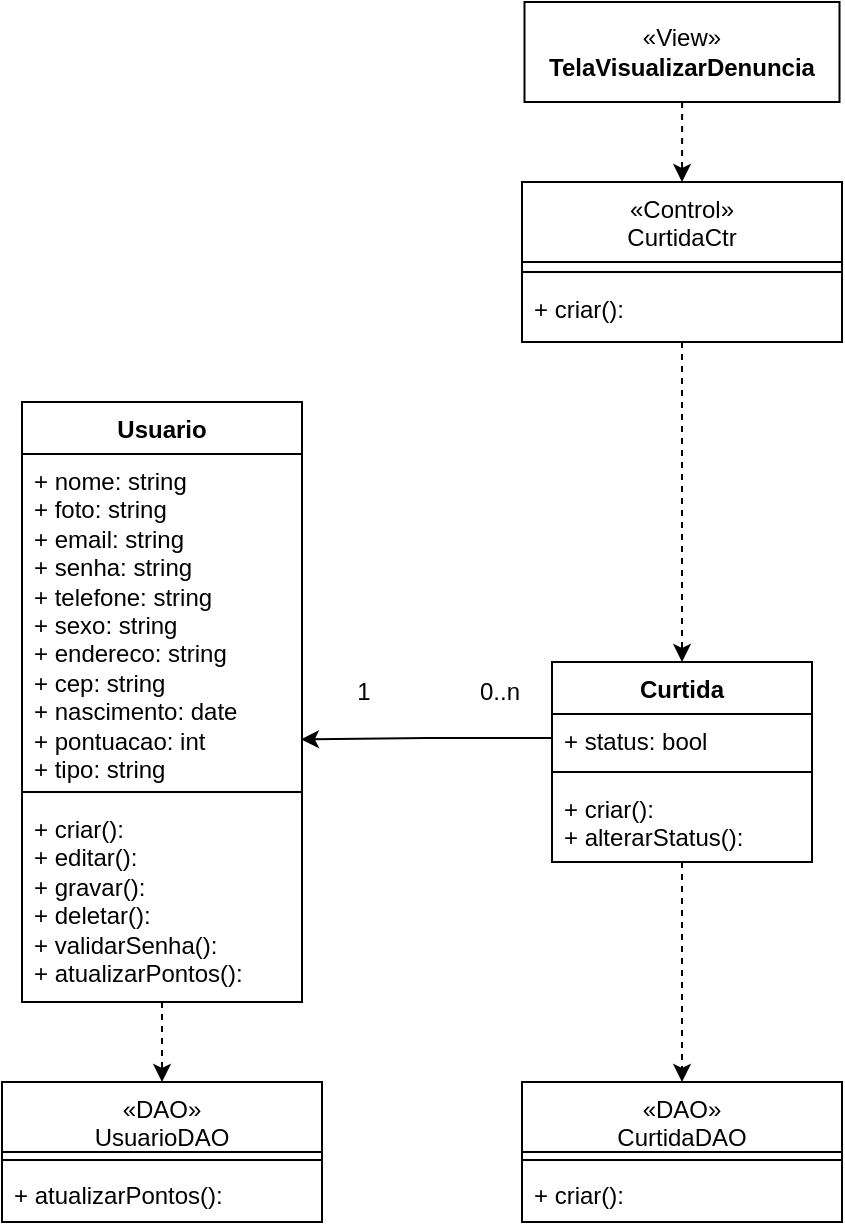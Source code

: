 <mxfile version="24.3.0" type="github">
  <diagram name="Página-1" id="TyRYyZFYQ0PoQ1BtjzDm">
    <mxGraphModel dx="737" dy="318" grid="1" gridSize="10" guides="1" tooltips="1" connect="1" arrows="1" fold="1" page="1" pageScale="1" pageWidth="827" pageHeight="1169" math="0" shadow="0">
      <root>
        <mxCell id="0" />
        <mxCell id="1" parent="0" />
        <mxCell id="yHOv8VViKfcUL5vODjpM-14" style="edgeStyle=orthogonalEdgeStyle;rounded=0;orthogonalLoop=1;jettySize=auto;html=1;entryX=0.5;entryY=0;entryDx=0;entryDy=0;dashed=1;" parent="1" source="yHOv8VViKfcUL5vODjpM-15" target="yHOv8VViKfcUL5vODjpM-17" edge="1">
          <mxGeometry relative="1" as="geometry">
            <mxPoint x="613" y="125" as="targetPoint" />
          </mxGeometry>
        </mxCell>
        <mxCell id="yHOv8VViKfcUL5vODjpM-15" value="«View»&lt;br&gt;&lt;b&gt;TelaVisualizarDenuncia&lt;br&gt;&lt;/b&gt;" style="html=1;whiteSpace=wrap;" parent="1" vertex="1">
          <mxGeometry x="464.25" y="60" width="157.5" height="50" as="geometry" />
        </mxCell>
        <mxCell id="yHOv8VViKfcUL5vODjpM-62" style="edgeStyle=orthogonalEdgeStyle;rounded=0;orthogonalLoop=1;jettySize=auto;html=1;entryX=0.5;entryY=0;entryDx=0;entryDy=0;dashed=1;" parent="1" source="yHOv8VViKfcUL5vODjpM-17" target="yHOv8VViKfcUL5vODjpM-40" edge="1">
          <mxGeometry relative="1" as="geometry" />
        </mxCell>
        <mxCell id="yHOv8VViKfcUL5vODjpM-17" value="«Control»&#xa;CurtidaCtr" style="swimlane;fontStyle=0;align=center;verticalAlign=top;childLayout=stackLayout;horizontal=1;startSize=40;horizontalStack=0;resizeParent=1;resizeLast=0;collapsible=1;marginBottom=0;rounded=0;shadow=0;strokeWidth=1;" parent="1" vertex="1">
          <mxGeometry x="463" y="150" width="160" height="80" as="geometry">
            <mxRectangle x="340" y="380" width="170" height="26" as="alternateBounds" />
          </mxGeometry>
        </mxCell>
        <mxCell id="yHOv8VViKfcUL5vODjpM-18" value="" style="line;html=1;strokeWidth=1;align=left;verticalAlign=middle;spacingTop=-1;spacingLeft=3;spacingRight=3;rotatable=0;labelPosition=right;points=[];portConstraint=eastwest;" parent="yHOv8VViKfcUL5vODjpM-17" vertex="1">
          <mxGeometry y="40" width="160" height="10" as="geometry" />
        </mxCell>
        <mxCell id="yHOv8VViKfcUL5vODjpM-19" value="+ criar():" style="text;align=left;verticalAlign=top;spacingLeft=4;spacingRight=4;overflow=hidden;rotatable=0;points=[[0,0.5],[1,0.5]];portConstraint=eastwest;" parent="yHOv8VViKfcUL5vODjpM-17" vertex="1">
          <mxGeometry y="50" width="160" height="30" as="geometry" />
        </mxCell>
        <mxCell id="yHOv8VViKfcUL5vODjpM-70" style="edgeStyle=orthogonalEdgeStyle;rounded=0;orthogonalLoop=1;jettySize=auto;html=1;entryX=0.5;entryY=0;entryDx=0;entryDy=0;dashed=1;" parent="1" source="yHOv8VViKfcUL5vODjpM-26" target="yHOv8VViKfcUL5vODjpM-63" edge="1">
          <mxGeometry relative="1" as="geometry" />
        </mxCell>
        <mxCell id="yHOv8VViKfcUL5vODjpM-26" value="Usuario" style="swimlane;fontStyle=1;align=center;verticalAlign=top;childLayout=stackLayout;horizontal=1;startSize=26;horizontalStack=0;resizeParent=1;resizeParentMax=0;resizeLast=0;collapsible=1;marginBottom=0;whiteSpace=wrap;html=1;" parent="1" vertex="1">
          <mxGeometry x="213" y="260" width="140" height="300" as="geometry">
            <mxRectangle x="40" y="120" width="80" height="30" as="alternateBounds" />
          </mxGeometry>
        </mxCell>
        <mxCell id="yHOv8VViKfcUL5vODjpM-27" value="&lt;span style=&quot;text-wrap: nowrap;&quot;&gt;+ nome: string&lt;/span&gt;&lt;br style=&quot;padding: 0px; margin: 0px; text-wrap: nowrap;&quot;&gt;&lt;span style=&quot;text-wrap: nowrap;&quot;&gt;+ foto: string&lt;/span&gt;&lt;br style=&quot;padding: 0px; margin: 0px; text-wrap: nowrap;&quot;&gt;&lt;span style=&quot;text-wrap: nowrap;&quot;&gt;+ email: string&lt;/span&gt;&lt;br style=&quot;padding: 0px; margin: 0px; text-wrap: nowrap;&quot;&gt;&lt;span style=&quot;text-wrap: nowrap;&quot;&gt;+ senha: string&lt;/span&gt;&lt;br style=&quot;padding: 0px; margin: 0px; text-wrap: nowrap;&quot;&gt;&lt;span style=&quot;text-wrap: nowrap;&quot;&gt;+ telefone: string&lt;/span&gt;&lt;br style=&quot;padding: 0px; margin: 0px; text-wrap: nowrap;&quot;&gt;&lt;span style=&quot;text-wrap: nowrap;&quot;&gt;+ sexo: string&lt;/span&gt;&lt;br style=&quot;padding: 0px; margin: 0px; text-wrap: nowrap;&quot;&gt;&lt;span style=&quot;text-wrap: nowrap;&quot;&gt;+ endereco: string&lt;/span&gt;&lt;br style=&quot;padding: 0px; margin: 0px; text-wrap: nowrap;&quot;&gt;&lt;span style=&quot;text-wrap: nowrap;&quot;&gt;+ cep: string&lt;/span&gt;&lt;br style=&quot;padding: 0px; margin: 0px; text-wrap: nowrap;&quot;&gt;&lt;span style=&quot;text-wrap: nowrap;&quot;&gt;+ nascimento: date&lt;/span&gt;&lt;br style=&quot;padding: 0px; margin: 0px; text-wrap: nowrap;&quot;&gt;&lt;span style=&quot;text-wrap: nowrap;&quot;&gt;+ pontuacao: int&lt;/span&gt;&lt;br style=&quot;padding: 0px; margin: 0px; text-wrap: nowrap;&quot;&gt;&lt;span style=&quot;text-wrap: nowrap;&quot;&gt;+ tipo: string&amp;nbsp;&lt;/span&gt;" style="text;strokeColor=none;fillColor=none;align=left;verticalAlign=top;spacingLeft=4;spacingRight=4;overflow=hidden;rotatable=0;points=[[0,0.5],[1,0.5]];portConstraint=eastwest;whiteSpace=wrap;html=1;" parent="yHOv8VViKfcUL5vODjpM-26" vertex="1">
          <mxGeometry y="26" width="140" height="164" as="geometry" />
        </mxCell>
        <mxCell id="yHOv8VViKfcUL5vODjpM-28" value="" style="line;strokeWidth=1;fillColor=none;align=left;verticalAlign=middle;spacingTop=-1;spacingLeft=3;spacingRight=3;rotatable=0;labelPosition=right;points=[];portConstraint=eastwest;strokeColor=inherit;" parent="yHOv8VViKfcUL5vODjpM-26" vertex="1">
          <mxGeometry y="190" width="140" height="10" as="geometry" />
        </mxCell>
        <mxCell id="yHOv8VViKfcUL5vODjpM-29" value="&lt;span style=&quot;text-wrap: nowrap;&quot;&gt;+ criar():&lt;/span&gt;&lt;br style=&quot;padding: 0px; margin: 0px; text-wrap: nowrap;&quot;&gt;&lt;span style=&quot;text-wrap: nowrap;&quot;&gt;+ editar():&amp;nbsp;&lt;/span&gt;&lt;br style=&quot;padding: 0px; margin: 0px; text-wrap: nowrap;&quot;&gt;&lt;span style=&quot;text-wrap: nowrap;&quot;&gt;+ gravar():&lt;/span&gt;&lt;br style=&quot;padding: 0px; margin: 0px; text-wrap: nowrap;&quot;&gt;&lt;span style=&quot;text-wrap: nowrap;&quot;&gt;+ deletar():&amp;nbsp;&lt;/span&gt;&lt;br style=&quot;padding: 0px; margin: 0px; text-wrap: nowrap;&quot;&gt;&lt;span style=&quot;text-wrap: nowrap;&quot;&gt;+ validarSenha():&lt;/span&gt;&lt;br style=&quot;padding: 0px; margin: 0px; text-wrap: nowrap;&quot;&gt;&lt;span style=&quot;text-wrap: nowrap;&quot;&gt;+ atualizarPontos():&lt;/span&gt;" style="text;strokeColor=none;fillColor=none;align=left;verticalAlign=top;spacingLeft=4;spacingRight=4;overflow=hidden;rotatable=0;points=[[0,0.5],[1,0.5]];portConstraint=eastwest;whiteSpace=wrap;html=1;" parent="yHOv8VViKfcUL5vODjpM-26" vertex="1">
          <mxGeometry y="200" width="140" height="100" as="geometry" />
        </mxCell>
        <mxCell id="yHOv8VViKfcUL5vODjpM-69" style="edgeStyle=orthogonalEdgeStyle;rounded=0;orthogonalLoop=1;jettySize=auto;html=1;entryX=0.5;entryY=0;entryDx=0;entryDy=0;dashed=1;" parent="1" source="yHOv8VViKfcUL5vODjpM-40" target="yHOv8VViKfcUL5vODjpM-66" edge="1">
          <mxGeometry relative="1" as="geometry" />
        </mxCell>
        <mxCell id="yHOv8VViKfcUL5vODjpM-40" value="Curtida" style="swimlane;fontStyle=1;align=center;verticalAlign=top;childLayout=stackLayout;horizontal=1;startSize=26;horizontalStack=0;resizeParent=1;resizeParentMax=0;resizeLast=0;collapsible=1;marginBottom=0;whiteSpace=wrap;html=1;" parent="1" vertex="1">
          <mxGeometry x="478" y="390" width="130" height="100" as="geometry">
            <mxRectangle x="318.5" y="230" width="80" height="30" as="alternateBounds" />
          </mxGeometry>
        </mxCell>
        <mxCell id="yHOv8VViKfcUL5vODjpM-41" value="+ status: bool" style="text;strokeColor=none;fillColor=none;align=left;verticalAlign=top;spacingLeft=4;spacingRight=4;overflow=hidden;rotatable=0;points=[[0,0.5],[1,0.5]];portConstraint=eastwest;whiteSpace=wrap;html=1;" parent="yHOv8VViKfcUL5vODjpM-40" vertex="1">
          <mxGeometry y="26" width="130" height="24" as="geometry" />
        </mxCell>
        <mxCell id="yHOv8VViKfcUL5vODjpM-42" value="" style="line;strokeWidth=1;fillColor=none;align=left;verticalAlign=middle;spacingTop=-1;spacingLeft=3;spacingRight=3;rotatable=0;labelPosition=right;points=[];portConstraint=eastwest;strokeColor=inherit;" parent="yHOv8VViKfcUL5vODjpM-40" vertex="1">
          <mxGeometry y="50" width="130" height="10" as="geometry" />
        </mxCell>
        <mxCell id="yHOv8VViKfcUL5vODjpM-43" value="+ criar():&#xa;+ alterarStatus(): " style="text;align=left;verticalAlign=top;spacingLeft=4;spacingRight=4;overflow=hidden;rotatable=0;points=[[0,0.5],[1,0.5]];portConstraint=eastwest;" parent="yHOv8VViKfcUL5vODjpM-40" vertex="1">
          <mxGeometry y="60" width="130" height="40" as="geometry" />
        </mxCell>
        <mxCell id="yHOv8VViKfcUL5vODjpM-48" value="0..n" style="text;html=1;align=center;verticalAlign=middle;whiteSpace=wrap;rounded=0;" parent="1" vertex="1">
          <mxGeometry x="421.5" y="390" width="60" height="30" as="geometry" />
        </mxCell>
        <mxCell id="yHOv8VViKfcUL5vODjpM-49" value="1" style="text;html=1;align=center;verticalAlign=middle;whiteSpace=wrap;rounded=0;" parent="1" vertex="1">
          <mxGeometry x="353.5" y="390" width="60" height="30" as="geometry" />
        </mxCell>
        <mxCell id="yHOv8VViKfcUL5vODjpM-57" style="edgeStyle=orthogonalEdgeStyle;rounded=0;orthogonalLoop=1;jettySize=auto;html=1;entryX=0.996;entryY=0.87;entryDx=0;entryDy=0;entryPerimeter=0;" parent="1" source="yHOv8VViKfcUL5vODjpM-41" target="yHOv8VViKfcUL5vODjpM-27" edge="1">
          <mxGeometry relative="1" as="geometry" />
        </mxCell>
        <mxCell id="yHOv8VViKfcUL5vODjpM-63" value="«DAO»&#xa;UsuarioDAO&#xa;" style="swimlane;fontStyle=0;align=center;verticalAlign=top;childLayout=stackLayout;horizontal=1;startSize=35;horizontalStack=0;resizeParent=1;resizeLast=0;collapsible=1;marginBottom=0;rounded=0;shadow=0;strokeWidth=1;" parent="1" vertex="1">
          <mxGeometry x="203" y="600" width="160" height="70" as="geometry">
            <mxRectangle x="340" y="380" width="170" height="26" as="alternateBounds" />
          </mxGeometry>
        </mxCell>
        <mxCell id="yHOv8VViKfcUL5vODjpM-64" value="" style="line;html=1;strokeWidth=1;align=left;verticalAlign=middle;spacingTop=-1;spacingLeft=3;spacingRight=3;rotatable=0;labelPosition=right;points=[];portConstraint=eastwest;" parent="yHOv8VViKfcUL5vODjpM-63" vertex="1">
          <mxGeometry y="35" width="160" height="8" as="geometry" />
        </mxCell>
        <mxCell id="yHOv8VViKfcUL5vODjpM-65" value="+ atualizarPontos():" style="text;align=left;verticalAlign=top;spacingLeft=4;spacingRight=4;overflow=hidden;rotatable=0;points=[[0,0.5],[1,0.5]];portConstraint=eastwest;" parent="yHOv8VViKfcUL5vODjpM-63" vertex="1">
          <mxGeometry y="43" width="160" height="27" as="geometry" />
        </mxCell>
        <mxCell id="yHOv8VViKfcUL5vODjpM-66" value="«DAO»&#xa;CurtidaDAO&#xa;" style="swimlane;fontStyle=0;align=center;verticalAlign=top;childLayout=stackLayout;horizontal=1;startSize=35;horizontalStack=0;resizeParent=1;resizeLast=0;collapsible=1;marginBottom=0;rounded=0;shadow=0;strokeWidth=1;" parent="1" vertex="1">
          <mxGeometry x="463" y="600" width="160" height="70" as="geometry">
            <mxRectangle x="340" y="380" width="170" height="26" as="alternateBounds" />
          </mxGeometry>
        </mxCell>
        <mxCell id="yHOv8VViKfcUL5vODjpM-67" value="" style="line;html=1;strokeWidth=1;align=left;verticalAlign=middle;spacingTop=-1;spacingLeft=3;spacingRight=3;rotatable=0;labelPosition=right;points=[];portConstraint=eastwest;" parent="yHOv8VViKfcUL5vODjpM-66" vertex="1">
          <mxGeometry y="35" width="160" height="8" as="geometry" />
        </mxCell>
        <mxCell id="yHOv8VViKfcUL5vODjpM-68" value="+ criar():&#xa;" style="text;align=left;verticalAlign=top;spacingLeft=4;spacingRight=4;overflow=hidden;rotatable=0;points=[[0,0.5],[1,0.5]];portConstraint=eastwest;" parent="yHOv8VViKfcUL5vODjpM-66" vertex="1">
          <mxGeometry y="43" width="160" height="27" as="geometry" />
        </mxCell>
      </root>
    </mxGraphModel>
  </diagram>
</mxfile>
